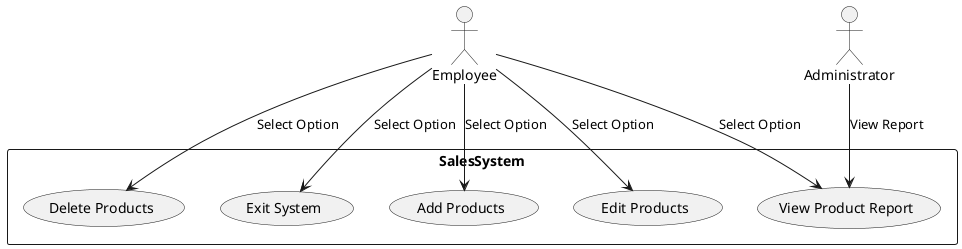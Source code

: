 @startuml
actor "Employee" as employee
actor "Administrator" as admin

rectangle SalesSystem {
    usecase "Add Products" as UC1
    usecase "Edit Products" as UC2
    usecase "Delete Products" as UC3
    usecase "View Product Report" as UC4
    usecase "Exit System" as UC5
}

employee --> UC1 : Select Option
employee --> UC2 : Select Option
employee --> UC3 : Select Option
employee --> UC4 : Select Option
employee --> UC5 : Select Option

admin --> UC4 : View Report
@enduml
